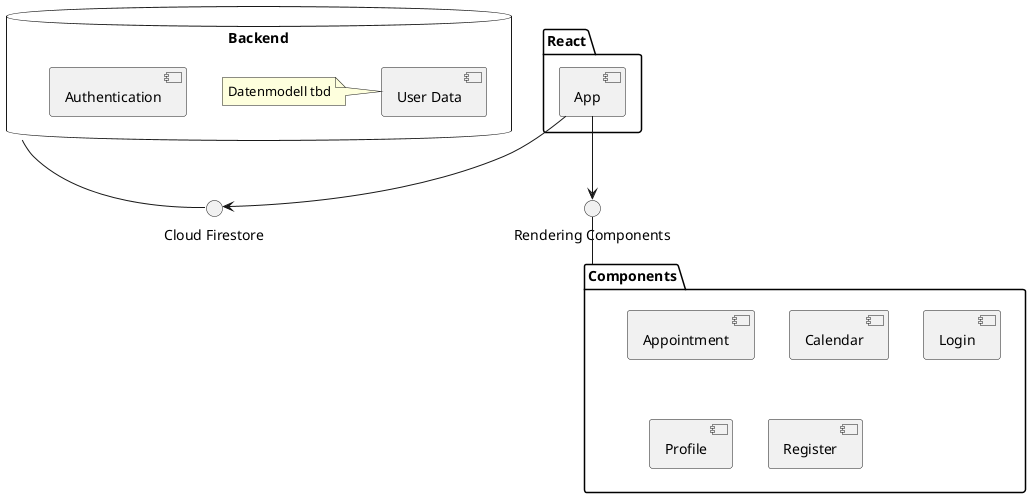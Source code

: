 @startuml Software Architektur
interface "Cloud Firestore" as firestore
interface "Rendering Components" as components

package "Components" as cmp{
    [Appointment]
    [Calendar]
    [Login]
    [Profile]
    [Register]
}

package "React" as front{
    [App] --> firestore
    [App] --> components
    components -- cmp
}

database "Backend" as backnd{
    backnd -- firestore
    [Authentication]
    [User Data]

    note left of [User Data]
        Datenmodell tbd
    end note
}



@enduml